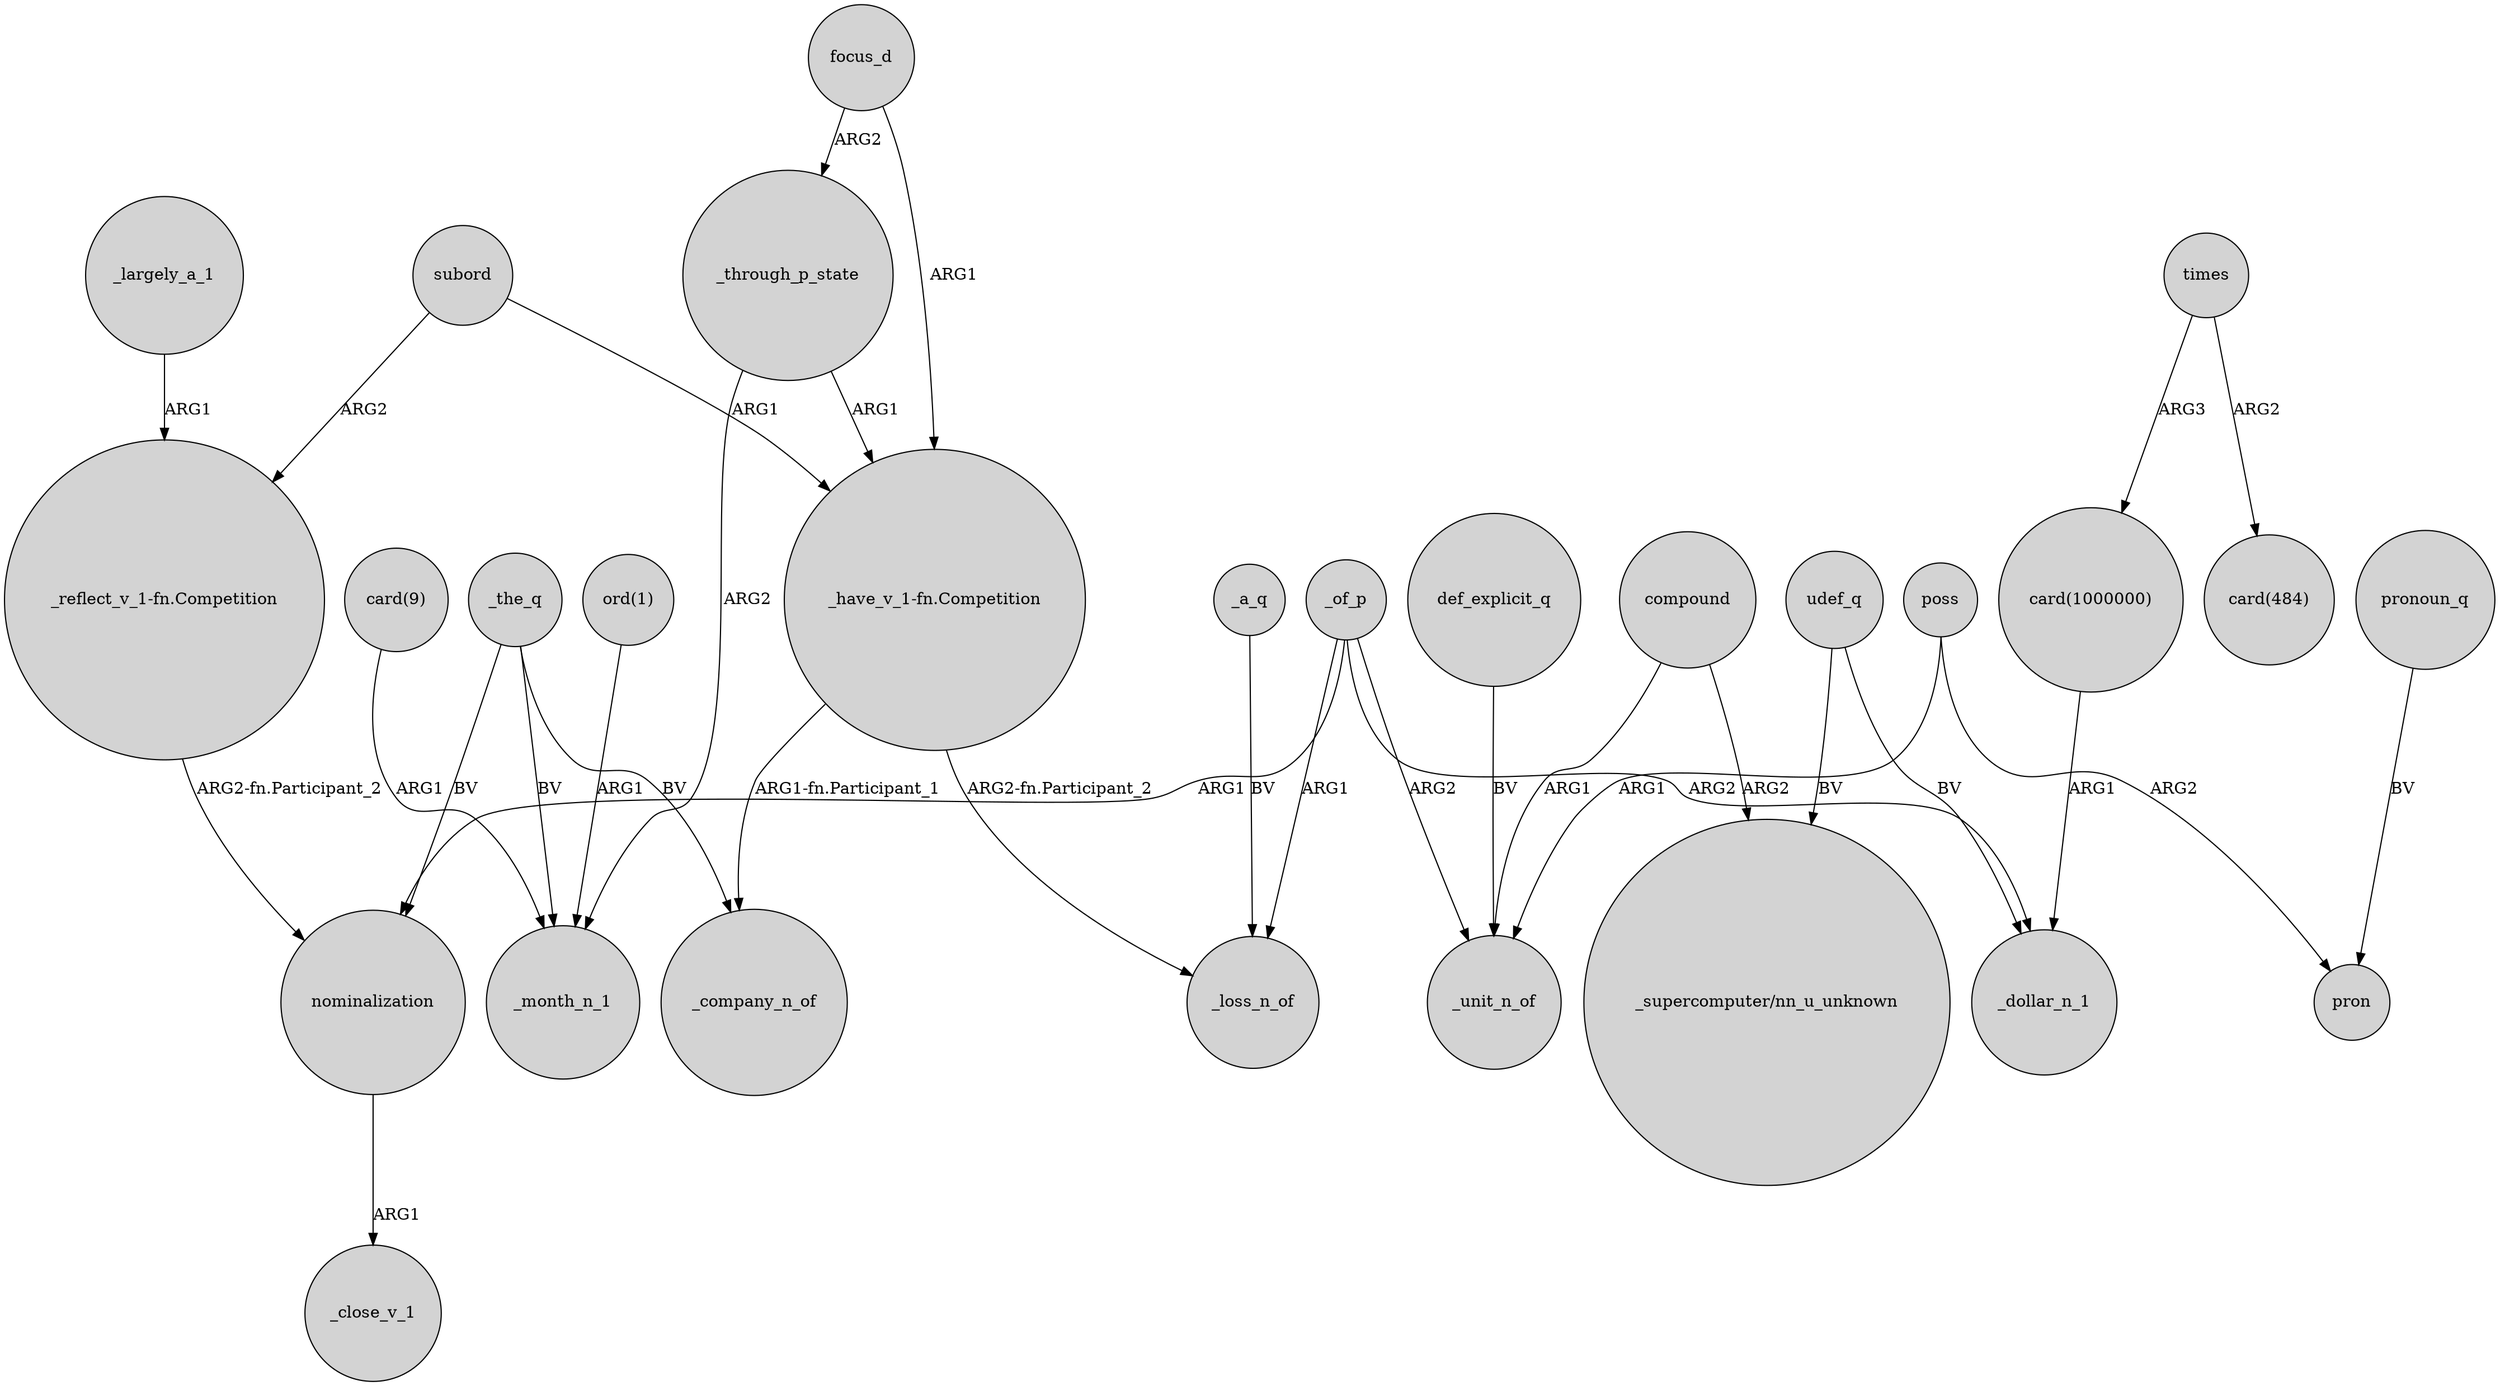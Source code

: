 digraph {
	node [shape=circle style=filled]
	"_reflect_v_1-fn.Competition" -> nominalization [label="ARG2-fn.Participant_2"]
	_a_q -> _loss_n_of [label=BV]
	_largely_a_1 -> "_reflect_v_1-fn.Competition" [label=ARG1]
	_the_q -> nominalization [label=BV]
	compound -> "_supercomputer/nn_u_unknown" [label=ARG2]
	_of_p -> nominalization [label=ARG1]
	"ord(1)" -> _month_n_1 [label=ARG1]
	_the_q -> _month_n_1 [label=BV]
	times -> "card(1000000)" [label=ARG3]
	focus_d -> "_have_v_1-fn.Competition" [label=ARG1]
	_of_p -> _loss_n_of [label=ARG1]
	pronoun_q -> pron [label=BV]
	times -> "card(484)" [label=ARG2]
	poss -> pron [label=ARG2]
	"_have_v_1-fn.Competition" -> _loss_n_of [label="ARG2-fn.Participant_2"]
	def_explicit_q -> _unit_n_of [label=BV]
	focus_d -> _through_p_state [label=ARG2]
	nominalization -> _close_v_1 [label=ARG1]
	udef_q -> _dollar_n_1 [label=BV]
	"card(1000000)" -> _dollar_n_1 [label=ARG1]
	"_have_v_1-fn.Competition" -> _company_n_of [label="ARG1-fn.Participant_1"]
	_of_p -> _unit_n_of [label=ARG2]
	poss -> _unit_n_of [label=ARG1]
	compound -> _unit_n_of [label=ARG1]
	subord -> "_have_v_1-fn.Competition" [label=ARG1]
	"card(9)" -> _month_n_1 [label=ARG1]
	_of_p -> _dollar_n_1 [label=ARG2]
	subord -> "_reflect_v_1-fn.Competition" [label=ARG2]
	_the_q -> _company_n_of [label=BV]
	_through_p_state -> _month_n_1 [label=ARG2]
	udef_q -> "_supercomputer/nn_u_unknown" [label=BV]
	_through_p_state -> "_have_v_1-fn.Competition" [label=ARG1]
}
